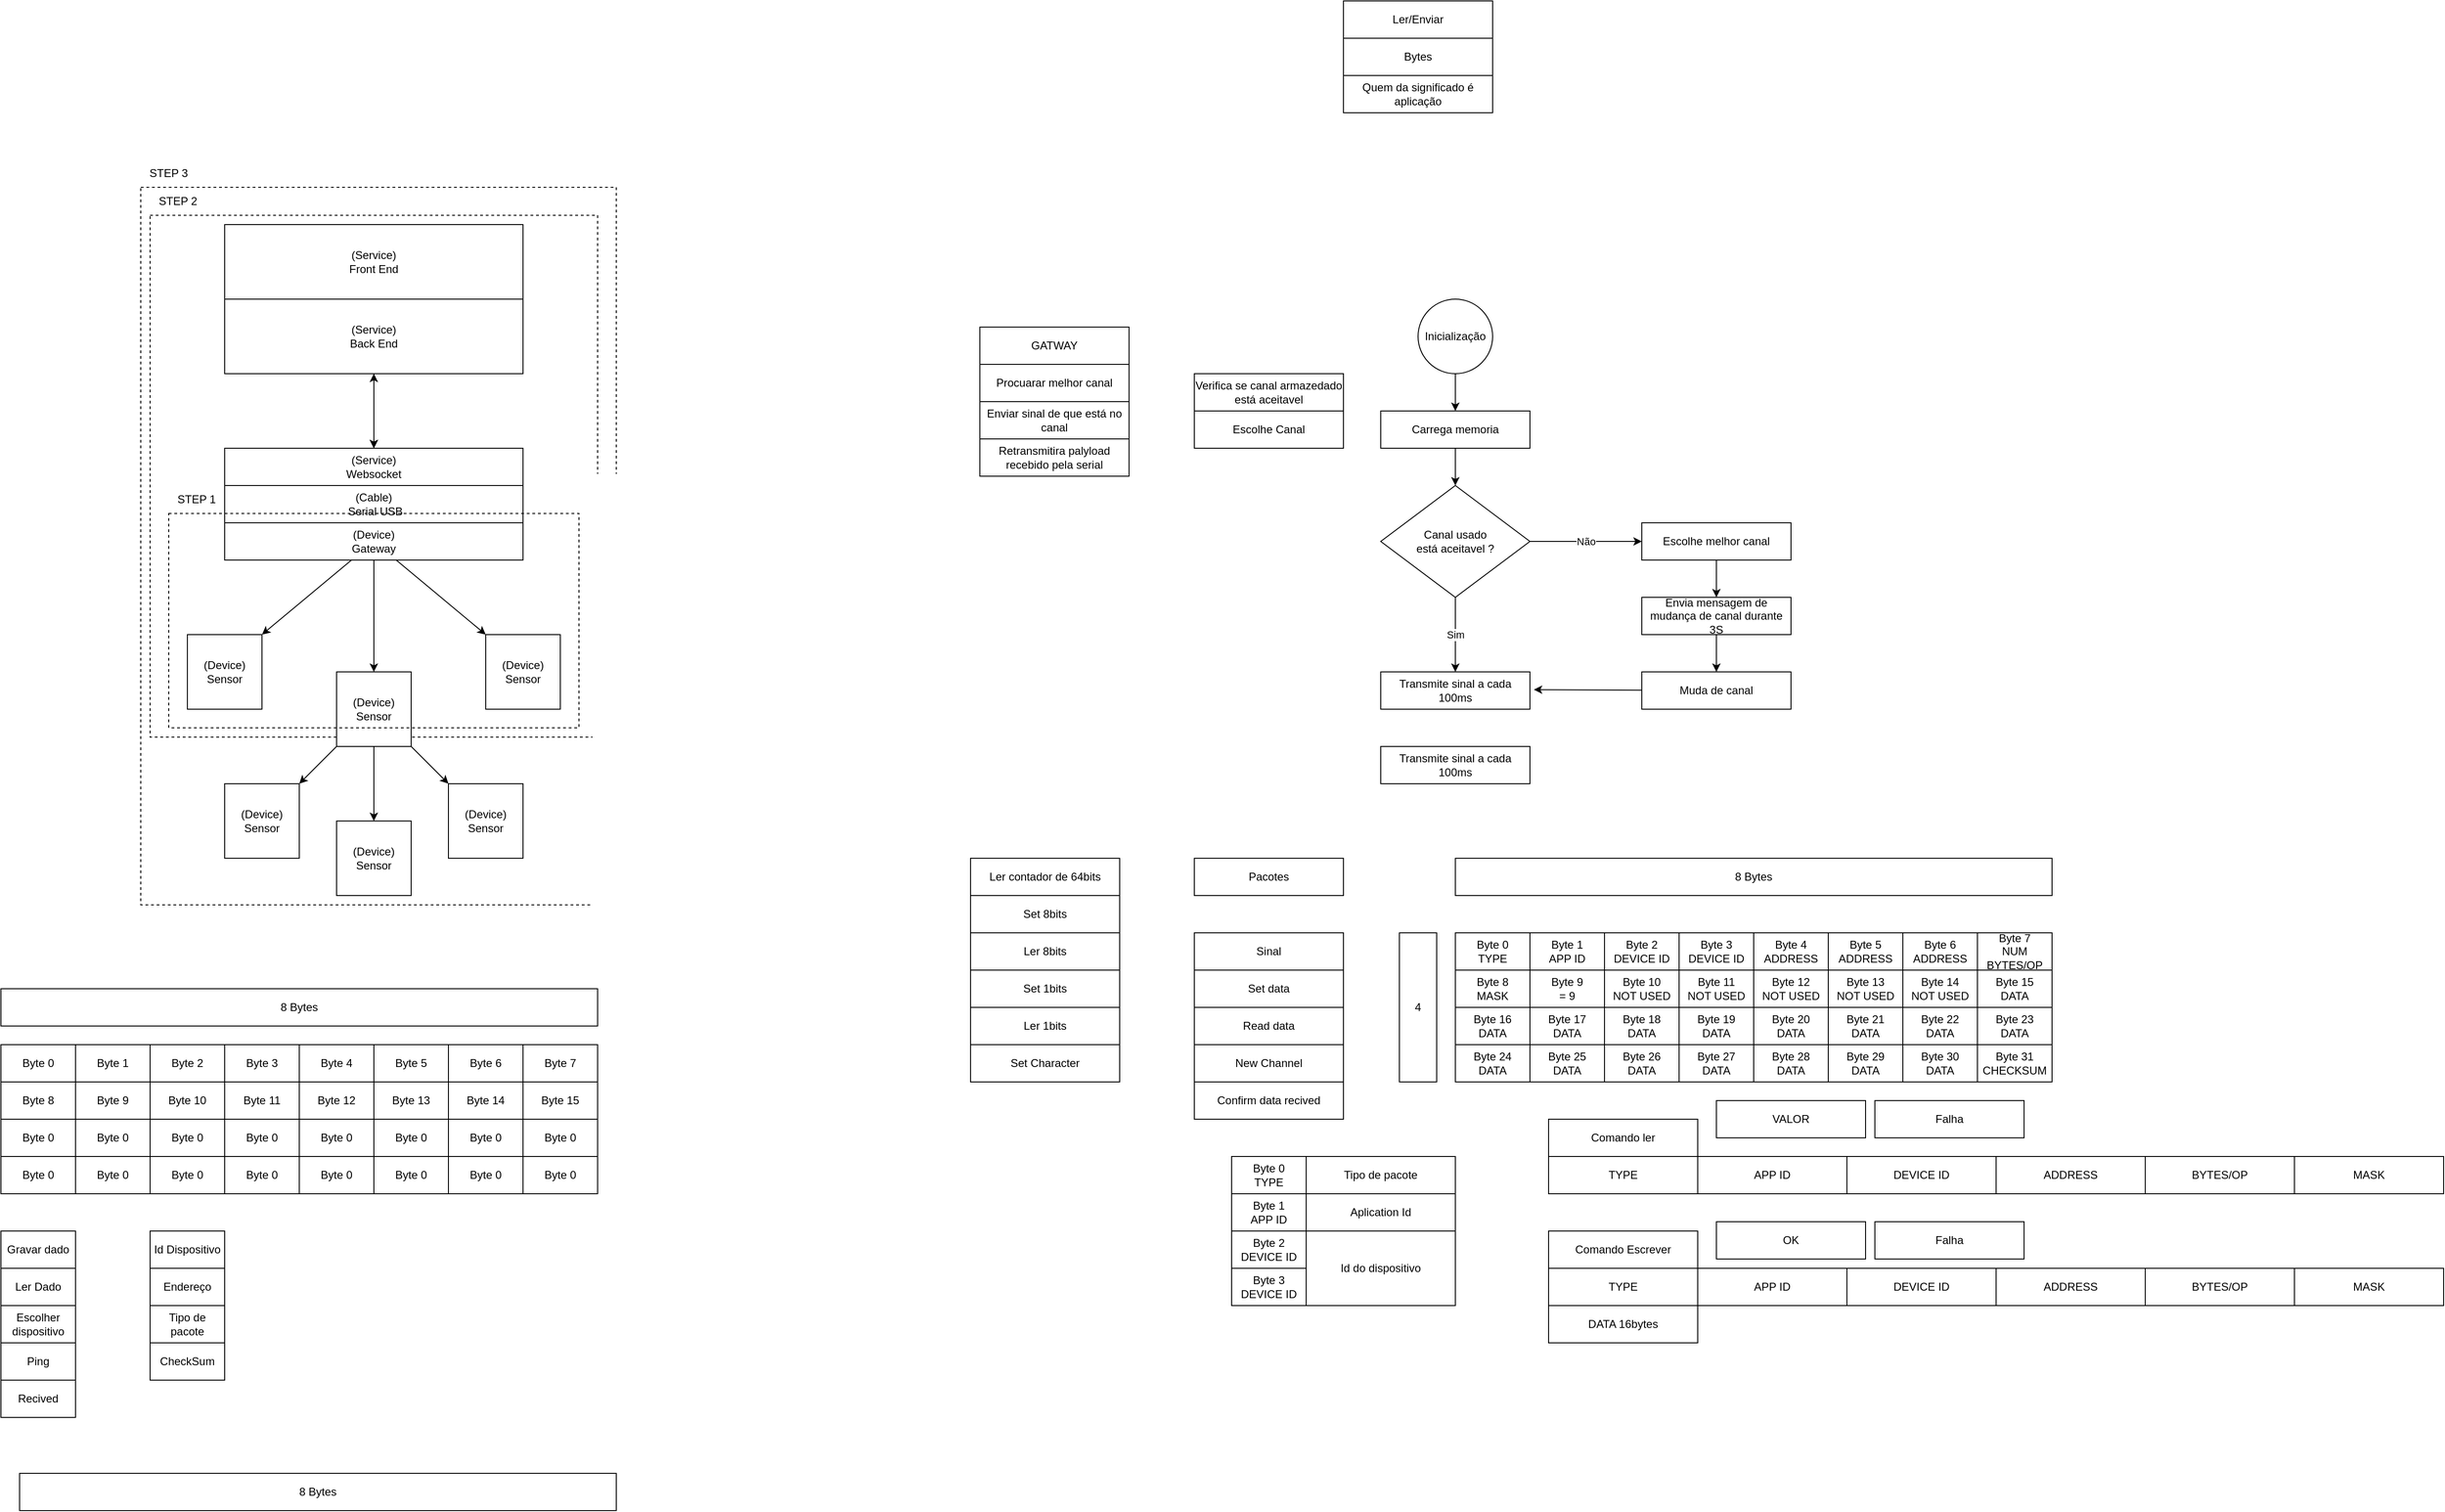 <mxfile>
    <diagram id="KLx6UI7RwICOfZ4Z-vCU" name="infrastructure">
        <mxGraphModel dx="1018" dy="572" grid="1" gridSize="10" guides="1" tooltips="1" connect="1" arrows="1" fold="1" page="1" pageScale="1" pageWidth="850" pageHeight="1100" math="0" shadow="0">
            <root>
                <mxCell id="0"/>
                <mxCell id="1" parent="0"/>
                <mxCell id="27" value="" style="rounded=0;whiteSpace=wrap;html=1;fillColor=none;dashed=1;" parent="1" vertex="1">
                    <mxGeometry x="190" y="240" width="510" height="770" as="geometry"/>
                </mxCell>
                <mxCell id="23" value="" style="rounded=0;whiteSpace=wrap;html=1;fillColor=none;dashed=1;" parent="1" vertex="1">
                    <mxGeometry x="200" y="270" width="480" height="560" as="geometry"/>
                </mxCell>
                <mxCell id="2" value="(Device)&lt;br&gt;Sensor" style="rounded=0;whiteSpace=wrap;html=1;" parent="1" vertex="1">
                    <mxGeometry x="240" y="720" width="80" height="80" as="geometry"/>
                </mxCell>
                <mxCell id="12" style="edgeStyle=none;html=1;entryX=1;entryY=0;entryDx=0;entryDy=0;startArrow=none;startFill=0;" parent="1" source="3" target="2" edge="1">
                    <mxGeometry relative="1" as="geometry"/>
                </mxCell>
                <mxCell id="13" style="edgeStyle=none;html=1;entryX=0.5;entryY=0;entryDx=0;entryDy=0;startArrow=none;startFill=0;" parent="1" source="3" target="4" edge="1">
                    <mxGeometry relative="1" as="geometry"/>
                </mxCell>
                <mxCell id="14" style="edgeStyle=none;html=1;entryX=0;entryY=0;entryDx=0;entryDy=0;startArrow=none;startFill=0;" parent="1" source="3" target="5" edge="1">
                    <mxGeometry relative="1" as="geometry"/>
                </mxCell>
                <mxCell id="3" value="(Device) &lt;br&gt;Gateway" style="rounded=0;whiteSpace=wrap;html=1;" parent="1" vertex="1">
                    <mxGeometry x="280" y="600" width="320" height="40" as="geometry"/>
                </mxCell>
                <mxCell id="18" style="edgeStyle=none;html=1;entryX=1;entryY=0;entryDx=0;entryDy=0;startArrow=none;startFill=0;" parent="1" source="4" target="16" edge="1">
                    <mxGeometry relative="1" as="geometry"/>
                </mxCell>
                <mxCell id="19" style="edgeStyle=none;html=1;entryX=0.5;entryY=0;entryDx=0;entryDy=0;startArrow=none;startFill=0;" parent="1" source="4" target="15" edge="1">
                    <mxGeometry relative="1" as="geometry"/>
                </mxCell>
                <mxCell id="20" style="edgeStyle=none;html=1;entryX=0;entryY=0;entryDx=0;entryDy=0;startArrow=none;startFill=0;" parent="1" source="4" target="17" edge="1">
                    <mxGeometry relative="1" as="geometry"/>
                </mxCell>
                <mxCell id="4" value="(Device)&lt;br&gt;Sensor" style="rounded=0;whiteSpace=wrap;html=1;" parent="1" vertex="1">
                    <mxGeometry x="400" y="760" width="80" height="80" as="geometry"/>
                </mxCell>
                <mxCell id="5" value="(Device)&lt;br&gt;Sensor" style="rounded=0;whiteSpace=wrap;html=1;" parent="1" vertex="1">
                    <mxGeometry x="560" y="720" width="80" height="80" as="geometry"/>
                </mxCell>
                <mxCell id="6" value="(Cable)&lt;br&gt;&amp;nbsp;Serial USB" style="rounded=0;whiteSpace=wrap;html=1;" parent="1" vertex="1">
                    <mxGeometry x="280" y="560" width="320" height="40" as="geometry"/>
                </mxCell>
                <mxCell id="7" value="(Service)&lt;br&gt;Websocket" style="rounded=0;whiteSpace=wrap;html=1;" parent="1" vertex="1">
                    <mxGeometry x="280" y="520" width="320" height="40" as="geometry"/>
                </mxCell>
                <mxCell id="9" style="edgeStyle=none;html=1;entryX=0.5;entryY=0;entryDx=0;entryDy=0;" parent="1" source="8" target="7" edge="1">
                    <mxGeometry relative="1" as="geometry"/>
                </mxCell>
                <mxCell id="11" value="" style="edgeStyle=none;html=1;startArrow=classic;startFill=1;" parent="1" source="8" target="7" edge="1">
                    <mxGeometry relative="1" as="geometry"/>
                </mxCell>
                <mxCell id="8" value="(Service)&lt;br&gt;Back End" style="rounded=0;whiteSpace=wrap;html=1;" parent="1" vertex="1">
                    <mxGeometry x="280" y="360" width="320" height="80" as="geometry"/>
                </mxCell>
                <mxCell id="15" value="(Device)&lt;br&gt;Sensor" style="rounded=0;whiteSpace=wrap;html=1;" parent="1" vertex="1">
                    <mxGeometry x="400" y="920" width="80" height="80" as="geometry"/>
                </mxCell>
                <mxCell id="16" value="(Device)&lt;br&gt;Sensor" style="rounded=0;whiteSpace=wrap;html=1;" parent="1" vertex="1">
                    <mxGeometry x="280" y="880" width="80" height="80" as="geometry"/>
                </mxCell>
                <mxCell id="17" value="(Device)&lt;br&gt;Sensor" style="rounded=0;whiteSpace=wrap;html=1;" parent="1" vertex="1">
                    <mxGeometry x="520" y="880" width="80" height="80" as="geometry"/>
                </mxCell>
                <mxCell id="21" value="" style="rounded=0;whiteSpace=wrap;html=1;fillColor=none;dashed=1;" parent="1" vertex="1">
                    <mxGeometry x="220" y="590" width="440" height="230" as="geometry"/>
                </mxCell>
                <mxCell id="22" value="STEP 1" style="text;html=1;strokeColor=none;fillColor=none;align=center;verticalAlign=middle;whiteSpace=wrap;rounded=0;dashed=1;" parent="1" vertex="1">
                    <mxGeometry x="220" y="560" width="60" height="30" as="geometry"/>
                </mxCell>
                <mxCell id="24" value="STEP 2" style="text;html=1;strokeColor=none;fillColor=none;align=center;verticalAlign=middle;whiteSpace=wrap;rounded=0;dashed=1;" parent="1" vertex="1">
                    <mxGeometry x="200" y="240" width="60" height="30" as="geometry"/>
                </mxCell>
                <mxCell id="26" value="(Service)&lt;br&gt;Front End" style="rounded=0;whiteSpace=wrap;html=1;" parent="1" vertex="1">
                    <mxGeometry x="280" y="280" width="320" height="80" as="geometry"/>
                </mxCell>
                <mxCell id="28" value="STEP 3" style="text;html=1;strokeColor=none;fillColor=none;align=center;verticalAlign=middle;whiteSpace=wrap;rounded=0;dashed=1;" parent="1" vertex="1">
                    <mxGeometry x="190" y="210" width="60" height="30" as="geometry"/>
                </mxCell>
                <mxCell id="29" value="Byte 0" style="rounded=0;whiteSpace=wrap;html=1;" parent="1" vertex="1">
                    <mxGeometry x="40" y="1160" width="80" height="40" as="geometry"/>
                </mxCell>
                <mxCell id="30" value="Byte 1" style="rounded=0;whiteSpace=wrap;html=1;" parent="1" vertex="1">
                    <mxGeometry x="120" y="1160" width="80" height="40" as="geometry"/>
                </mxCell>
                <mxCell id="31" value="Byte 2" style="rounded=0;whiteSpace=wrap;html=1;" parent="1" vertex="1">
                    <mxGeometry x="200" y="1160" width="80" height="40" as="geometry"/>
                </mxCell>
                <mxCell id="32" value="Byte 3" style="rounded=0;whiteSpace=wrap;html=1;" parent="1" vertex="1">
                    <mxGeometry x="280" y="1160" width="80" height="40" as="geometry"/>
                </mxCell>
                <mxCell id="33" value="8 Bytes" style="rounded=0;whiteSpace=wrap;html=1;" parent="1" vertex="1">
                    <mxGeometry x="40" y="1100" width="640" height="40" as="geometry"/>
                </mxCell>
                <mxCell id="34" value="Byte 4" style="rounded=0;whiteSpace=wrap;html=1;" parent="1" vertex="1">
                    <mxGeometry x="360" y="1160" width="80" height="40" as="geometry"/>
                </mxCell>
                <mxCell id="35" value="Byte 5" style="rounded=0;whiteSpace=wrap;html=1;" parent="1" vertex="1">
                    <mxGeometry x="440" y="1160" width="80" height="40" as="geometry"/>
                </mxCell>
                <mxCell id="36" value="Byte 6" style="rounded=0;whiteSpace=wrap;html=1;" parent="1" vertex="1">
                    <mxGeometry x="520" y="1160" width="80" height="40" as="geometry"/>
                </mxCell>
                <mxCell id="37" value="Byte 7" style="rounded=0;whiteSpace=wrap;html=1;" parent="1" vertex="1">
                    <mxGeometry x="600" y="1160" width="80" height="40" as="geometry"/>
                </mxCell>
                <mxCell id="38" value="Byte 8" style="rounded=0;whiteSpace=wrap;html=1;" parent="1" vertex="1">
                    <mxGeometry x="40" y="1200" width="80" height="40" as="geometry"/>
                </mxCell>
                <mxCell id="39" value="Byte 9" style="rounded=0;whiteSpace=wrap;html=1;" parent="1" vertex="1">
                    <mxGeometry x="120" y="1200" width="80" height="40" as="geometry"/>
                </mxCell>
                <mxCell id="40" value="Byte 10" style="rounded=0;whiteSpace=wrap;html=1;" parent="1" vertex="1">
                    <mxGeometry x="200" y="1200" width="80" height="40" as="geometry"/>
                </mxCell>
                <mxCell id="41" value="Byte 11" style="rounded=0;whiteSpace=wrap;html=1;" parent="1" vertex="1">
                    <mxGeometry x="280" y="1200" width="80" height="40" as="geometry"/>
                </mxCell>
                <mxCell id="42" value="Byte 12" style="rounded=0;whiteSpace=wrap;html=1;" parent="1" vertex="1">
                    <mxGeometry x="360" y="1200" width="80" height="40" as="geometry"/>
                </mxCell>
                <mxCell id="43" value="Byte 13" style="rounded=0;whiteSpace=wrap;html=1;" parent="1" vertex="1">
                    <mxGeometry x="440" y="1200" width="80" height="40" as="geometry"/>
                </mxCell>
                <mxCell id="44" value="Byte 14" style="rounded=0;whiteSpace=wrap;html=1;" parent="1" vertex="1">
                    <mxGeometry x="520" y="1200" width="80" height="40" as="geometry"/>
                </mxCell>
                <mxCell id="45" value="Byte 15" style="rounded=0;whiteSpace=wrap;html=1;" parent="1" vertex="1">
                    <mxGeometry x="600" y="1200" width="80" height="40" as="geometry"/>
                </mxCell>
                <mxCell id="46" value="Byte 0" style="rounded=0;whiteSpace=wrap;html=1;" parent="1" vertex="1">
                    <mxGeometry x="40" y="1240" width="80" height="40" as="geometry"/>
                </mxCell>
                <mxCell id="47" value="Byte 0" style="rounded=0;whiteSpace=wrap;html=1;" parent="1" vertex="1">
                    <mxGeometry x="120" y="1240" width="80" height="40" as="geometry"/>
                </mxCell>
                <mxCell id="48" value="Byte 0" style="rounded=0;whiteSpace=wrap;html=1;" parent="1" vertex="1">
                    <mxGeometry x="200" y="1240" width="80" height="40" as="geometry"/>
                </mxCell>
                <mxCell id="49" value="Byte 0" style="rounded=0;whiteSpace=wrap;html=1;" parent="1" vertex="1">
                    <mxGeometry x="280" y="1240" width="80" height="40" as="geometry"/>
                </mxCell>
                <mxCell id="50" value="Byte 0" style="rounded=0;whiteSpace=wrap;html=1;" parent="1" vertex="1">
                    <mxGeometry x="360" y="1240" width="80" height="40" as="geometry"/>
                </mxCell>
                <mxCell id="51" value="Byte 0" style="rounded=0;whiteSpace=wrap;html=1;" parent="1" vertex="1">
                    <mxGeometry x="440" y="1240" width="80" height="40" as="geometry"/>
                </mxCell>
                <mxCell id="52" value="Byte 0" style="rounded=0;whiteSpace=wrap;html=1;" parent="1" vertex="1">
                    <mxGeometry x="520" y="1240" width="80" height="40" as="geometry"/>
                </mxCell>
                <mxCell id="53" value="Byte 0" style="rounded=0;whiteSpace=wrap;html=1;" parent="1" vertex="1">
                    <mxGeometry x="600" y="1240" width="80" height="40" as="geometry"/>
                </mxCell>
                <mxCell id="54" value="Byte 0" style="rounded=0;whiteSpace=wrap;html=1;" parent="1" vertex="1">
                    <mxGeometry x="40" y="1280" width="80" height="40" as="geometry"/>
                </mxCell>
                <mxCell id="55" value="Byte 0" style="rounded=0;whiteSpace=wrap;html=1;" parent="1" vertex="1">
                    <mxGeometry x="120" y="1280" width="80" height="40" as="geometry"/>
                </mxCell>
                <mxCell id="56" value="Byte 0" style="rounded=0;whiteSpace=wrap;html=1;" parent="1" vertex="1">
                    <mxGeometry x="200" y="1280" width="80" height="40" as="geometry"/>
                </mxCell>
                <mxCell id="57" value="Byte 0" style="rounded=0;whiteSpace=wrap;html=1;" parent="1" vertex="1">
                    <mxGeometry x="280" y="1280" width="80" height="40" as="geometry"/>
                </mxCell>
                <mxCell id="58" value="Byte 0" style="rounded=0;whiteSpace=wrap;html=1;" parent="1" vertex="1">
                    <mxGeometry x="360" y="1280" width="80" height="40" as="geometry"/>
                </mxCell>
                <mxCell id="59" value="Byte 0" style="rounded=0;whiteSpace=wrap;html=1;" parent="1" vertex="1">
                    <mxGeometry x="440" y="1280" width="80" height="40" as="geometry"/>
                </mxCell>
                <mxCell id="60" value="Byte 0" style="rounded=0;whiteSpace=wrap;html=1;" parent="1" vertex="1">
                    <mxGeometry x="520" y="1280" width="80" height="40" as="geometry"/>
                </mxCell>
                <mxCell id="61" value="Byte 0" style="rounded=0;whiteSpace=wrap;html=1;" parent="1" vertex="1">
                    <mxGeometry x="600" y="1280" width="80" height="40" as="geometry"/>
                </mxCell>
                <mxCell id="62" value="Gravar dado" style="rounded=0;whiteSpace=wrap;html=1;" parent="1" vertex="1">
                    <mxGeometry x="40" y="1360" width="80" height="40" as="geometry"/>
                </mxCell>
                <mxCell id="63" value="Ler Dado" style="rounded=0;whiteSpace=wrap;html=1;" parent="1" vertex="1">
                    <mxGeometry x="40" y="1400" width="80" height="40" as="geometry"/>
                </mxCell>
                <mxCell id="64" value="Escolher dispositivo" style="rounded=0;whiteSpace=wrap;html=1;" parent="1" vertex="1">
                    <mxGeometry x="40" y="1440" width="80" height="40" as="geometry"/>
                </mxCell>
                <mxCell id="65" value="Ping" style="rounded=0;whiteSpace=wrap;html=1;" parent="1" vertex="1">
                    <mxGeometry x="40" y="1480" width="80" height="40" as="geometry"/>
                </mxCell>
                <mxCell id="66" value="Recived" style="rounded=0;whiteSpace=wrap;html=1;" parent="1" vertex="1">
                    <mxGeometry x="40" y="1520" width="80" height="40" as="geometry"/>
                </mxCell>
                <mxCell id="67" value="Id Dispositivo" style="rounded=0;whiteSpace=wrap;html=1;" parent="1" vertex="1">
                    <mxGeometry x="200" y="1360" width="80" height="40" as="geometry"/>
                </mxCell>
                <mxCell id="68" value="Endereço" style="rounded=0;whiteSpace=wrap;html=1;" parent="1" vertex="1">
                    <mxGeometry x="200" y="1400" width="80" height="40" as="geometry"/>
                </mxCell>
                <mxCell id="69" value="Tipo de pacote" style="rounded=0;whiteSpace=wrap;html=1;" parent="1" vertex="1">
                    <mxGeometry x="200" y="1440" width="80" height="40" as="geometry"/>
                </mxCell>
                <mxCell id="71" value="CheckSum" style="rounded=0;whiteSpace=wrap;html=1;" parent="1" vertex="1">
                    <mxGeometry x="200" y="1480" width="80" height="40" as="geometry"/>
                </mxCell>
                <mxCell id="72" value="8 Bytes" style="rounded=0;whiteSpace=wrap;html=1;" vertex="1" parent="1">
                    <mxGeometry x="60" y="1620" width="640" height="40" as="geometry"/>
                </mxCell>
                <mxCell id="73" value="Procuarar melhor canal" style="rounded=0;whiteSpace=wrap;html=1;" vertex="1" parent="1">
                    <mxGeometry x="1090" y="430" width="160" height="40" as="geometry"/>
                </mxCell>
                <mxCell id="74" value="Enviar sinal de que está no canal" style="rounded=0;whiteSpace=wrap;html=1;" vertex="1" parent="1">
                    <mxGeometry x="1090" y="470" width="160" height="40" as="geometry"/>
                </mxCell>
                <mxCell id="75" value="GATWAY" style="rounded=0;whiteSpace=wrap;html=1;" vertex="1" parent="1">
                    <mxGeometry x="1090" y="390" width="160" height="40" as="geometry"/>
                </mxCell>
                <mxCell id="76" value="Retransmitira palyload recebido pela serial" style="rounded=0;whiteSpace=wrap;html=1;" vertex="1" parent="1">
                    <mxGeometry x="1090" y="510" width="160" height="40" as="geometry"/>
                </mxCell>
                <mxCell id="78" value="Ler/Enviar" style="rounded=0;whiteSpace=wrap;html=1;" vertex="1" parent="1">
                    <mxGeometry x="1480" y="40" width="160" height="40" as="geometry"/>
                </mxCell>
                <mxCell id="79" value="Bytes" style="rounded=0;whiteSpace=wrap;html=1;" vertex="1" parent="1">
                    <mxGeometry x="1480" y="80" width="160" height="40" as="geometry"/>
                </mxCell>
                <mxCell id="80" value="Quem da significado é aplicação" style="rounded=0;whiteSpace=wrap;html=1;" vertex="1" parent="1">
                    <mxGeometry x="1480" y="120" width="160" height="40" as="geometry"/>
                </mxCell>
                <mxCell id="92" style="edgeStyle=none;html=1;entryX=0.5;entryY=0;entryDx=0;entryDy=0;" edge="1" parent="1" source="81" target="91">
                    <mxGeometry relative="1" as="geometry"/>
                </mxCell>
                <mxCell id="81" value="Escolhe melhor canal" style="rounded=0;whiteSpace=wrap;html=1;" vertex="1" parent="1">
                    <mxGeometry x="1800" y="600" width="160" height="40" as="geometry"/>
                </mxCell>
                <mxCell id="82" value="Verifica se canal armazedado está aceitavel" style="rounded=0;whiteSpace=wrap;html=1;" vertex="1" parent="1">
                    <mxGeometry x="1320" y="440" width="160" height="40" as="geometry"/>
                </mxCell>
                <mxCell id="83" value="Escolhe Canal" style="rounded=0;whiteSpace=wrap;html=1;" vertex="1" parent="1">
                    <mxGeometry x="1320" y="480" width="160" height="40" as="geometry"/>
                </mxCell>
                <mxCell id="98" style="edgeStyle=none;html=1;entryX=0.5;entryY=0;entryDx=0;entryDy=0;" edge="1" parent="1" source="84" target="87">
                    <mxGeometry relative="1" as="geometry"/>
                </mxCell>
                <mxCell id="84" value="Inicialização" style="ellipse;whiteSpace=wrap;html=1;aspect=fixed;" vertex="1" parent="1">
                    <mxGeometry x="1560" y="360" width="80" height="80" as="geometry"/>
                </mxCell>
                <mxCell id="90" value="Não" style="edgeStyle=none;html=1;entryX=0;entryY=0.5;entryDx=0;entryDy=0;" edge="1" parent="1" source="86" target="81">
                    <mxGeometry relative="1" as="geometry"/>
                </mxCell>
                <mxCell id="96" value="Sim" style="edgeStyle=none;html=1;entryX=0.5;entryY=0;entryDx=0;entryDy=0;" edge="1" parent="1" source="86" target="95">
                    <mxGeometry relative="1" as="geometry"/>
                </mxCell>
                <mxCell id="86" value="Canal usado &lt;br&gt;está aceitavel ?" style="rhombus;whiteSpace=wrap;html=1;" vertex="1" parent="1">
                    <mxGeometry x="1520" y="560" width="160" height="120" as="geometry"/>
                </mxCell>
                <mxCell id="99" style="edgeStyle=none;html=1;entryX=0.5;entryY=0;entryDx=0;entryDy=0;" edge="1" parent="1" source="87" target="86">
                    <mxGeometry relative="1" as="geometry"/>
                </mxCell>
                <mxCell id="87" value="Carrega memoria" style="rounded=0;whiteSpace=wrap;html=1;" vertex="1" parent="1">
                    <mxGeometry x="1520" y="480" width="160" height="40" as="geometry"/>
                </mxCell>
                <mxCell id="94" style="edgeStyle=none;html=1;entryX=0.5;entryY=0;entryDx=0;entryDy=0;" edge="1" parent="1" source="91" target="93">
                    <mxGeometry relative="1" as="geometry"/>
                </mxCell>
                <mxCell id="91" value="Envia mensagem de mudança de canal durante 3S" style="rounded=0;whiteSpace=wrap;html=1;" vertex="1" parent="1">
                    <mxGeometry x="1800" y="680" width="160" height="40" as="geometry"/>
                </mxCell>
                <mxCell id="97" style="edgeStyle=none;html=1;entryX=1.026;entryY=0.476;entryDx=0;entryDy=0;entryPerimeter=0;" edge="1" parent="1" source="93" target="95">
                    <mxGeometry relative="1" as="geometry"/>
                </mxCell>
                <mxCell id="93" value="Muda de canal" style="rounded=0;whiteSpace=wrap;html=1;" vertex="1" parent="1">
                    <mxGeometry x="1800" y="760" width="160" height="40" as="geometry"/>
                </mxCell>
                <mxCell id="95" value="Transmite sinal a cada 100ms" style="rounded=0;whiteSpace=wrap;html=1;" vertex="1" parent="1">
                    <mxGeometry x="1520" y="760" width="160" height="40" as="geometry"/>
                </mxCell>
                <mxCell id="100" value="Transmite sinal a cada 100ms" style="rounded=0;whiteSpace=wrap;html=1;" vertex="1" parent="1">
                    <mxGeometry x="1520" y="840" width="160" height="40" as="geometry"/>
                </mxCell>
                <mxCell id="101" value="Ler contador de 64bits" style="rounded=0;whiteSpace=wrap;html=1;" vertex="1" parent="1">
                    <mxGeometry x="1080" y="960" width="160" height="40" as="geometry"/>
                </mxCell>
                <mxCell id="102" value="Set 8bits" style="rounded=0;whiteSpace=wrap;html=1;" vertex="1" parent="1">
                    <mxGeometry x="1080" y="1000" width="160" height="40" as="geometry"/>
                </mxCell>
                <mxCell id="103" value="Ler 8bits" style="rounded=0;whiteSpace=wrap;html=1;" vertex="1" parent="1">
                    <mxGeometry x="1080" y="1040" width="160" height="40" as="geometry"/>
                </mxCell>
                <mxCell id="104" value="Set 1bits" style="rounded=0;whiteSpace=wrap;html=1;" vertex="1" parent="1">
                    <mxGeometry x="1080" y="1080" width="160" height="40" as="geometry"/>
                </mxCell>
                <mxCell id="105" value="Ler 1bits" style="rounded=0;whiteSpace=wrap;html=1;" vertex="1" parent="1">
                    <mxGeometry x="1080" y="1120" width="160" height="40" as="geometry"/>
                </mxCell>
                <mxCell id="106" value="Set Character" style="rounded=0;whiteSpace=wrap;html=1;" vertex="1" parent="1">
                    <mxGeometry x="1080" y="1160" width="160" height="40" as="geometry"/>
                </mxCell>
                <mxCell id="107" value="Pacotes" style="rounded=0;whiteSpace=wrap;html=1;" vertex="1" parent="1">
                    <mxGeometry x="1320" y="960" width="160" height="40" as="geometry"/>
                </mxCell>
                <mxCell id="108" value="Sinal" style="rounded=0;whiteSpace=wrap;html=1;" vertex="1" parent="1">
                    <mxGeometry x="1320" y="1040" width="160" height="40" as="geometry"/>
                </mxCell>
                <mxCell id="109" value="Set data" style="rounded=0;whiteSpace=wrap;html=1;" vertex="1" parent="1">
                    <mxGeometry x="1320" y="1080" width="160" height="40" as="geometry"/>
                </mxCell>
                <mxCell id="110" value="Read data" style="rounded=0;whiteSpace=wrap;html=1;" vertex="1" parent="1">
                    <mxGeometry x="1320" y="1120" width="160" height="40" as="geometry"/>
                </mxCell>
                <mxCell id="111" value="New Channel" style="rounded=0;whiteSpace=wrap;html=1;" vertex="1" parent="1">
                    <mxGeometry x="1320" y="1160" width="160" height="40" as="geometry"/>
                </mxCell>
                <mxCell id="112" value="Confirm data recived" style="rounded=0;whiteSpace=wrap;html=1;" vertex="1" parent="1">
                    <mxGeometry x="1320" y="1200" width="160" height="40" as="geometry"/>
                </mxCell>
                <mxCell id="113" value="Byte 0&lt;br&gt;TYPE" style="rounded=0;whiteSpace=wrap;html=1;" vertex="1" parent="1">
                    <mxGeometry x="1600" y="1040" width="80" height="40" as="geometry"/>
                </mxCell>
                <mxCell id="114" value="Byte 2&lt;br&gt;DEVICE ID" style="rounded=0;whiteSpace=wrap;html=1;" vertex="1" parent="1">
                    <mxGeometry x="1760" y="1040" width="80" height="40" as="geometry"/>
                </mxCell>
                <mxCell id="115" value="Byte 3&lt;br&gt;DEVICE ID" style="rounded=0;whiteSpace=wrap;html=1;" vertex="1" parent="1">
                    <mxGeometry x="1840" y="1040" width="80" height="40" as="geometry"/>
                </mxCell>
                <mxCell id="117" value="8 Bytes" style="rounded=0;whiteSpace=wrap;html=1;" vertex="1" parent="1">
                    <mxGeometry x="1600" y="960" width="640" height="40" as="geometry"/>
                </mxCell>
                <mxCell id="118" value="Byte 4&lt;br&gt;ADDRESS" style="rounded=0;whiteSpace=wrap;html=1;" vertex="1" parent="1">
                    <mxGeometry x="1920" y="1040" width="80" height="40" as="geometry"/>
                </mxCell>
                <mxCell id="119" value="Byte 5&lt;br&gt;ADDRESS" style="rounded=0;whiteSpace=wrap;html=1;" vertex="1" parent="1">
                    <mxGeometry x="2000" y="1040" width="80" height="40" as="geometry"/>
                </mxCell>
                <mxCell id="120" value="Byte 6&lt;br&gt;ADDRESS" style="rounded=0;whiteSpace=wrap;html=1;" vertex="1" parent="1">
                    <mxGeometry x="2080" y="1040" width="80" height="40" as="geometry"/>
                </mxCell>
                <mxCell id="121" value="Byte 7&lt;br&gt;NUM BYTES/OP" style="rounded=0;whiteSpace=wrap;html=1;" vertex="1" parent="1">
                    <mxGeometry x="2160" y="1040" width="80" height="40" as="geometry"/>
                </mxCell>
                <mxCell id="122" value="4" style="rounded=0;whiteSpace=wrap;html=1;" vertex="1" parent="1">
                    <mxGeometry x="1540" y="1040" width="40" height="160" as="geometry"/>
                </mxCell>
                <mxCell id="123" value="Byte 8&lt;br&gt;MASK" style="rounded=0;whiteSpace=wrap;html=1;" vertex="1" parent="1">
                    <mxGeometry x="1600" y="1080" width="80" height="40" as="geometry"/>
                </mxCell>
                <mxCell id="124" value="Byte 16&lt;br&gt;DATA" style="rounded=0;whiteSpace=wrap;html=1;" vertex="1" parent="1">
                    <mxGeometry x="1600" y="1120" width="80" height="40" as="geometry"/>
                </mxCell>
                <mxCell id="126" value="Byte 9&lt;br&gt;= 9" style="rounded=0;whiteSpace=wrap;html=1;" vertex="1" parent="1">
                    <mxGeometry x="1680" y="1080" width="80" height="40" as="geometry"/>
                </mxCell>
                <mxCell id="127" value="Byte 17&lt;br&gt;DATA" style="rounded=0;whiteSpace=wrap;html=1;" vertex="1" parent="1">
                    <mxGeometry x="1680" y="1120" width="80" height="40" as="geometry"/>
                </mxCell>
                <mxCell id="129" value="Byte 0&lt;br&gt;TYPE" style="rounded=0;whiteSpace=wrap;html=1;" vertex="1" parent="1">
                    <mxGeometry x="1360" y="1280" width="80" height="40" as="geometry"/>
                </mxCell>
                <mxCell id="130" value="Tipo de pacote" style="rounded=0;whiteSpace=wrap;html=1;" vertex="1" parent="1">
                    <mxGeometry x="1440" y="1280" width="160" height="40" as="geometry"/>
                </mxCell>
                <mxCell id="134" value="" style="edgeStyle=none;html=1;startArrow=none;" edge="1" parent="1" source="135" target="129">
                    <mxGeometry relative="1" as="geometry"/>
                </mxCell>
                <mxCell id="131" value="Byte 2&lt;br&gt;DEVICE ID" style="rounded=0;whiteSpace=wrap;html=1;" vertex="1" parent="1">
                    <mxGeometry x="1360" y="1360" width="80" height="40" as="geometry"/>
                </mxCell>
                <mxCell id="132" value="Byte 3&lt;br&gt;DEVICE ID" style="rounded=0;whiteSpace=wrap;html=1;" vertex="1" parent="1">
                    <mxGeometry x="1360" y="1400" width="80" height="40" as="geometry"/>
                </mxCell>
                <mxCell id="133" value="Id do dispositivo" style="rounded=0;whiteSpace=wrap;html=1;" vertex="1" parent="1">
                    <mxGeometry x="1440" y="1360" width="160" height="80" as="geometry"/>
                </mxCell>
                <mxCell id="136" value="" style="edgeStyle=none;html=1;endArrow=none;" edge="1" parent="1" source="131" target="135">
                    <mxGeometry relative="1" as="geometry">
                        <mxPoint x="1400" y="1360.0" as="sourcePoint"/>
                        <mxPoint x="1400" y="1320.0" as="targetPoint"/>
                    </mxGeometry>
                </mxCell>
                <mxCell id="135" value="Byte 1&lt;br&gt;APP ID" style="rounded=0;whiteSpace=wrap;html=1;" vertex="1" parent="1">
                    <mxGeometry x="1360" y="1320" width="80" height="40" as="geometry"/>
                </mxCell>
                <mxCell id="137" value="Aplication Id" style="rounded=0;whiteSpace=wrap;html=1;" vertex="1" parent="1">
                    <mxGeometry x="1440" y="1320" width="160" height="40" as="geometry"/>
                </mxCell>
                <mxCell id="138" value="Byte 1&lt;br&gt;APP ID" style="rounded=0;whiteSpace=wrap;html=1;" vertex="1" parent="1">
                    <mxGeometry x="1680" y="1040" width="80" height="40" as="geometry"/>
                </mxCell>
                <mxCell id="139" value="Byte 10&lt;br&gt;NOT USED" style="rounded=0;whiteSpace=wrap;html=1;" vertex="1" parent="1">
                    <mxGeometry x="1760" y="1080" width="80" height="40" as="geometry"/>
                </mxCell>
                <mxCell id="141" value="Byte 11&lt;br&gt;NOT USED" style="rounded=0;whiteSpace=wrap;html=1;" vertex="1" parent="1">
                    <mxGeometry x="1840" y="1080" width="80" height="40" as="geometry"/>
                </mxCell>
                <mxCell id="142" value="Byte 12&lt;br&gt;NOT USED" style="rounded=0;whiteSpace=wrap;html=1;" vertex="1" parent="1">
                    <mxGeometry x="1920" y="1080" width="80" height="40" as="geometry"/>
                </mxCell>
                <mxCell id="143" value="Byte 13&lt;br&gt;NOT USED" style="rounded=0;whiteSpace=wrap;html=1;" vertex="1" parent="1">
                    <mxGeometry x="2000" y="1080" width="80" height="40" as="geometry"/>
                </mxCell>
                <mxCell id="144" value="Byte 14&lt;br&gt;NOT USED" style="rounded=0;whiteSpace=wrap;html=1;" vertex="1" parent="1">
                    <mxGeometry x="2080" y="1080" width="80" height="40" as="geometry"/>
                </mxCell>
                <mxCell id="145" value="Byte 15&lt;br&gt;DATA" style="rounded=0;whiteSpace=wrap;html=1;" vertex="1" parent="1">
                    <mxGeometry x="2160" y="1080" width="80" height="40" as="geometry"/>
                </mxCell>
                <mxCell id="147" value="Byte 18&lt;br&gt;DATA" style="rounded=0;whiteSpace=wrap;html=1;" vertex="1" parent="1">
                    <mxGeometry x="1760" y="1120" width="80" height="40" as="geometry"/>
                </mxCell>
                <mxCell id="148" value="Byte 19&lt;br&gt;DATA" style="rounded=0;whiteSpace=wrap;html=1;" vertex="1" parent="1">
                    <mxGeometry x="1840" y="1120" width="80" height="40" as="geometry"/>
                </mxCell>
                <mxCell id="149" value="Byte 20&lt;br&gt;DATA" style="rounded=0;whiteSpace=wrap;html=1;" vertex="1" parent="1">
                    <mxGeometry x="1920" y="1120" width="80" height="40" as="geometry"/>
                </mxCell>
                <mxCell id="150" value="Byte 21&lt;br&gt;DATA" style="rounded=0;whiteSpace=wrap;html=1;" vertex="1" parent="1">
                    <mxGeometry x="2000" y="1120" width="80" height="40" as="geometry"/>
                </mxCell>
                <mxCell id="151" value="Byte 23&lt;br&gt;DATA" style="rounded=0;whiteSpace=wrap;html=1;" vertex="1" parent="1">
                    <mxGeometry x="2160" y="1120" width="80" height="40" as="geometry"/>
                </mxCell>
                <mxCell id="152" value="Byte 22&lt;br&gt;DATA" style="rounded=0;whiteSpace=wrap;html=1;" vertex="1" parent="1">
                    <mxGeometry x="2080" y="1120" width="80" height="40" as="geometry"/>
                </mxCell>
                <mxCell id="153" value="Byte 29&lt;br&gt;DATA" style="rounded=0;whiteSpace=wrap;html=1;" vertex="1" parent="1">
                    <mxGeometry x="2000" y="1160" width="80" height="40" as="geometry"/>
                </mxCell>
                <mxCell id="154" value="Byte 28&lt;br&gt;DATA" style="rounded=0;whiteSpace=wrap;html=1;" vertex="1" parent="1">
                    <mxGeometry x="1920" y="1160" width="80" height="40" as="geometry"/>
                </mxCell>
                <mxCell id="155" value="Byte 27&lt;br&gt;DATA" style="rounded=0;whiteSpace=wrap;html=1;" vertex="1" parent="1">
                    <mxGeometry x="1840" y="1160" width="80" height="40" as="geometry"/>
                </mxCell>
                <mxCell id="156" value="Byte 26&lt;br&gt;DATA" style="rounded=0;whiteSpace=wrap;html=1;" vertex="1" parent="1">
                    <mxGeometry x="1760" y="1160" width="80" height="40" as="geometry"/>
                </mxCell>
                <mxCell id="157" value="Byte 25&lt;br&gt;DATA" style="rounded=0;whiteSpace=wrap;html=1;" vertex="1" parent="1">
                    <mxGeometry x="1680" y="1160" width="80" height="40" as="geometry"/>
                </mxCell>
                <mxCell id="158" value="Byte 24&lt;br&gt;DATA" style="rounded=0;whiteSpace=wrap;html=1;" vertex="1" parent="1">
                    <mxGeometry x="1600" y="1160" width="80" height="40" as="geometry"/>
                </mxCell>
                <mxCell id="159" value="Byte 30&lt;br&gt;DATA" style="rounded=0;whiteSpace=wrap;html=1;" vertex="1" parent="1">
                    <mxGeometry x="2080" y="1160" width="80" height="40" as="geometry"/>
                </mxCell>
                <mxCell id="160" value="Byte 31&lt;br&gt;CHECKSUM" style="rounded=0;whiteSpace=wrap;html=1;" vertex="1" parent="1">
                    <mxGeometry x="2160" y="1160" width="80" height="40" as="geometry"/>
                </mxCell>
                <mxCell id="161" value="Comando ler" style="rounded=0;whiteSpace=wrap;html=1;" vertex="1" parent="1">
                    <mxGeometry x="1700" y="1240" width="160" height="40" as="geometry"/>
                </mxCell>
                <mxCell id="162" value="TYPE" style="rounded=0;whiteSpace=wrap;html=1;" vertex="1" parent="1">
                    <mxGeometry x="1700" y="1280" width="160" height="40" as="geometry"/>
                </mxCell>
                <mxCell id="163" value="APP ID" style="rounded=0;whiteSpace=wrap;html=1;" vertex="1" parent="1">
                    <mxGeometry x="1860" y="1280" width="160" height="40" as="geometry"/>
                </mxCell>
                <mxCell id="164" value="DEVICE ID" style="rounded=0;whiteSpace=wrap;html=1;" vertex="1" parent="1">
                    <mxGeometry x="2020" y="1280" width="160" height="40" as="geometry"/>
                </mxCell>
                <mxCell id="165" value="ADDRESS" style="rounded=0;whiteSpace=wrap;html=1;" vertex="1" parent="1">
                    <mxGeometry x="2180" y="1280" width="160" height="40" as="geometry"/>
                </mxCell>
                <mxCell id="166" value="BYTES/OP" style="rounded=0;whiteSpace=wrap;html=1;" vertex="1" parent="1">
                    <mxGeometry x="2340" y="1280" width="160" height="40" as="geometry"/>
                </mxCell>
                <mxCell id="167" value="MASK" style="rounded=0;whiteSpace=wrap;html=1;" vertex="1" parent="1">
                    <mxGeometry x="2500" y="1280" width="160" height="40" as="geometry"/>
                </mxCell>
                <mxCell id="168" value="Comando Escrever" style="rounded=0;whiteSpace=wrap;html=1;" vertex="1" parent="1">
                    <mxGeometry x="1700" y="1360" width="160" height="40" as="geometry"/>
                </mxCell>
                <mxCell id="169" value="TYPE" style="rounded=0;whiteSpace=wrap;html=1;" vertex="1" parent="1">
                    <mxGeometry x="1700" y="1400" width="160" height="40" as="geometry"/>
                </mxCell>
                <mxCell id="170" value="APP ID" style="rounded=0;whiteSpace=wrap;html=1;" vertex="1" parent="1">
                    <mxGeometry x="1860" y="1400" width="160" height="40" as="geometry"/>
                </mxCell>
                <mxCell id="171" value="DEVICE ID" style="rounded=0;whiteSpace=wrap;html=1;" vertex="1" parent="1">
                    <mxGeometry x="2020" y="1400" width="160" height="40" as="geometry"/>
                </mxCell>
                <mxCell id="172" value="ADDRESS" style="rounded=0;whiteSpace=wrap;html=1;" vertex="1" parent="1">
                    <mxGeometry x="2180" y="1400" width="160" height="40" as="geometry"/>
                </mxCell>
                <mxCell id="173" value="BYTES/OP" style="rounded=0;whiteSpace=wrap;html=1;" vertex="1" parent="1">
                    <mxGeometry x="2340" y="1400" width="160" height="40" as="geometry"/>
                </mxCell>
                <mxCell id="174" value="MASK" style="rounded=0;whiteSpace=wrap;html=1;" vertex="1" parent="1">
                    <mxGeometry x="2500" y="1400" width="160" height="40" as="geometry"/>
                </mxCell>
                <mxCell id="175" value="DATA 16bytes" style="rounded=0;whiteSpace=wrap;html=1;" vertex="1" parent="1">
                    <mxGeometry x="1700" y="1440" width="160" height="40" as="geometry"/>
                </mxCell>
                <mxCell id="176" value="OK" style="rounded=0;whiteSpace=wrap;html=1;" vertex="1" parent="1">
                    <mxGeometry x="1880" y="1350" width="160" height="40" as="geometry"/>
                </mxCell>
                <mxCell id="177" value="Falha" style="rounded=0;whiteSpace=wrap;html=1;" vertex="1" parent="1">
                    <mxGeometry x="2050" y="1350" width="160" height="40" as="geometry"/>
                </mxCell>
                <mxCell id="178" value="VALOR" style="rounded=0;whiteSpace=wrap;html=1;" vertex="1" parent="1">
                    <mxGeometry x="1880" y="1220" width="160" height="40" as="geometry"/>
                </mxCell>
                <mxCell id="179" value="Falha" style="rounded=0;whiteSpace=wrap;html=1;" vertex="1" parent="1">
                    <mxGeometry x="2050" y="1220" width="160" height="40" as="geometry"/>
                </mxCell>
            </root>
        </mxGraphModel>
    </diagram>
</mxfile>